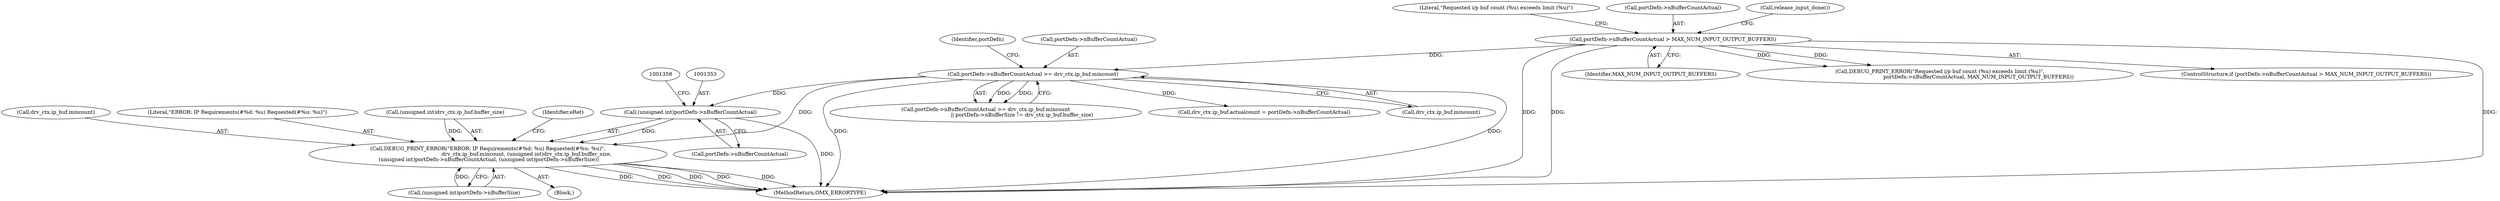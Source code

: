 digraph "0_Android_46e305be6e670a5a0041b0b4861122a0f1aabefa_2@pointer" {
"1001352" [label="(Call,(unsigned int)portDefn->nBufferCountActual)"];
"1001269" [label="(Call,portDefn->nBufferCountActual >= drv_ctx.ip_buf.mincount)"];
"1001241" [label="(Call,portDefn->nBufferCountActual > MAX_NUM_INPUT_OUTPUT_BUFFERS)"];
"1001338" [label="(Call,DEBUG_PRINT_ERROR(\"ERROR: IP Requirements(#%d: %u) Requested(#%u: %u)\",\n                                               drv_ctx.ip_buf.mincount, (unsigned int)drv_ctx.ip_buf.buffer_size,\n (unsigned int)portDefn->nBufferCountActual, (unsigned int)portDefn->nBufferSize))"];
"1001357" [label="(Call,(unsigned int)portDefn->nBufferSize)"];
"1001337" [label="(Block,)"];
"1001354" [label="(Call,portDefn->nBufferCountActual)"];
"1001363" [label="(Identifier,eRet)"];
"1001269" [label="(Call,portDefn->nBufferCountActual >= drv_ctx.ip_buf.mincount)"];
"1001338" [label="(Call,DEBUG_PRINT_ERROR(\"ERROR: IP Requirements(#%d: %u) Requested(#%u: %u)\",\n                                               drv_ctx.ip_buf.mincount, (unsigned int)drv_ctx.ip_buf.buffer_size,\n (unsigned int)portDefn->nBufferCountActual, (unsigned int)portDefn->nBufferSize))"];
"1001245" [label="(Identifier,MAX_NUM_INPUT_OUTPUT_BUFFERS)"];
"1001280" [label="(Identifier,portDefn)"];
"1001248" [label="(Literal,\"Requested i/p buf count (%u) exceeds limit (%u)\")"];
"1001352" [label="(Call,(unsigned int)portDefn->nBufferCountActual)"];
"1001345" [label="(Call,(unsigned int)drv_ctx.ip_buf.buffer_size)"];
"1001268" [label="(Call,portDefn->nBufferCountActual >= drv_ctx.ip_buf.mincount\n                                            || portDefn->nBufferSize != drv_ctx.ip_buf.buffer_size)"];
"1001298" [label="(Call,drv_ctx.ip_buf.actualcount = portDefn->nBufferCountActual)"];
"1001241" [label="(Call,portDefn->nBufferCountActual > MAX_NUM_INPUT_OUTPUT_BUFFERS)"];
"1001242" [label="(Call,portDefn->nBufferCountActual)"];
"1001270" [label="(Call,portDefn->nBufferCountActual)"];
"1001273" [label="(Call,drv_ctx.ip_buf.mincount)"];
"1001340" [label="(Call,drv_ctx.ip_buf.mincount)"];
"1001247" [label="(Call,DEBUG_PRINT_ERROR(\"Requested i/p buf count (%u) exceeds limit (%u)\",\n                                               portDefn->nBufferCountActual, MAX_NUM_INPUT_OUTPUT_BUFFERS))"];
"1001259" [label="(Call,release_input_done())"];
"1003158" [label="(MethodReturn,OMX_ERRORTYPE)"];
"1001339" [label="(Literal,\"ERROR: IP Requirements(#%d: %u) Requested(#%u: %u)\")"];
"1001240" [label="(ControlStructure,if (portDefn->nBufferCountActual > MAX_NUM_INPUT_OUTPUT_BUFFERS))"];
"1001352" -> "1001338"  [label="AST: "];
"1001352" -> "1001354"  [label="CFG: "];
"1001353" -> "1001352"  [label="AST: "];
"1001354" -> "1001352"  [label="AST: "];
"1001358" -> "1001352"  [label="CFG: "];
"1001352" -> "1003158"  [label="DDG: "];
"1001352" -> "1001338"  [label="DDG: "];
"1001269" -> "1001352"  [label="DDG: "];
"1001269" -> "1001268"  [label="AST: "];
"1001269" -> "1001273"  [label="CFG: "];
"1001270" -> "1001269"  [label="AST: "];
"1001273" -> "1001269"  [label="AST: "];
"1001280" -> "1001269"  [label="CFG: "];
"1001268" -> "1001269"  [label="CFG: "];
"1001269" -> "1003158"  [label="DDG: "];
"1001269" -> "1003158"  [label="DDG: "];
"1001269" -> "1001268"  [label="DDG: "];
"1001269" -> "1001268"  [label="DDG: "];
"1001241" -> "1001269"  [label="DDG: "];
"1001269" -> "1001298"  [label="DDG: "];
"1001269" -> "1001338"  [label="DDG: "];
"1001241" -> "1001240"  [label="AST: "];
"1001241" -> "1001245"  [label="CFG: "];
"1001242" -> "1001241"  [label="AST: "];
"1001245" -> "1001241"  [label="AST: "];
"1001248" -> "1001241"  [label="CFG: "];
"1001259" -> "1001241"  [label="CFG: "];
"1001241" -> "1003158"  [label="DDG: "];
"1001241" -> "1003158"  [label="DDG: "];
"1001241" -> "1003158"  [label="DDG: "];
"1001241" -> "1001247"  [label="DDG: "];
"1001241" -> "1001247"  [label="DDG: "];
"1001338" -> "1001337"  [label="AST: "];
"1001338" -> "1001357"  [label="CFG: "];
"1001339" -> "1001338"  [label="AST: "];
"1001340" -> "1001338"  [label="AST: "];
"1001345" -> "1001338"  [label="AST: "];
"1001357" -> "1001338"  [label="AST: "];
"1001363" -> "1001338"  [label="CFG: "];
"1001338" -> "1003158"  [label="DDG: "];
"1001338" -> "1003158"  [label="DDG: "];
"1001338" -> "1003158"  [label="DDG: "];
"1001338" -> "1003158"  [label="DDG: "];
"1001338" -> "1003158"  [label="DDG: "];
"1001345" -> "1001338"  [label="DDG: "];
"1001357" -> "1001338"  [label="DDG: "];
}
